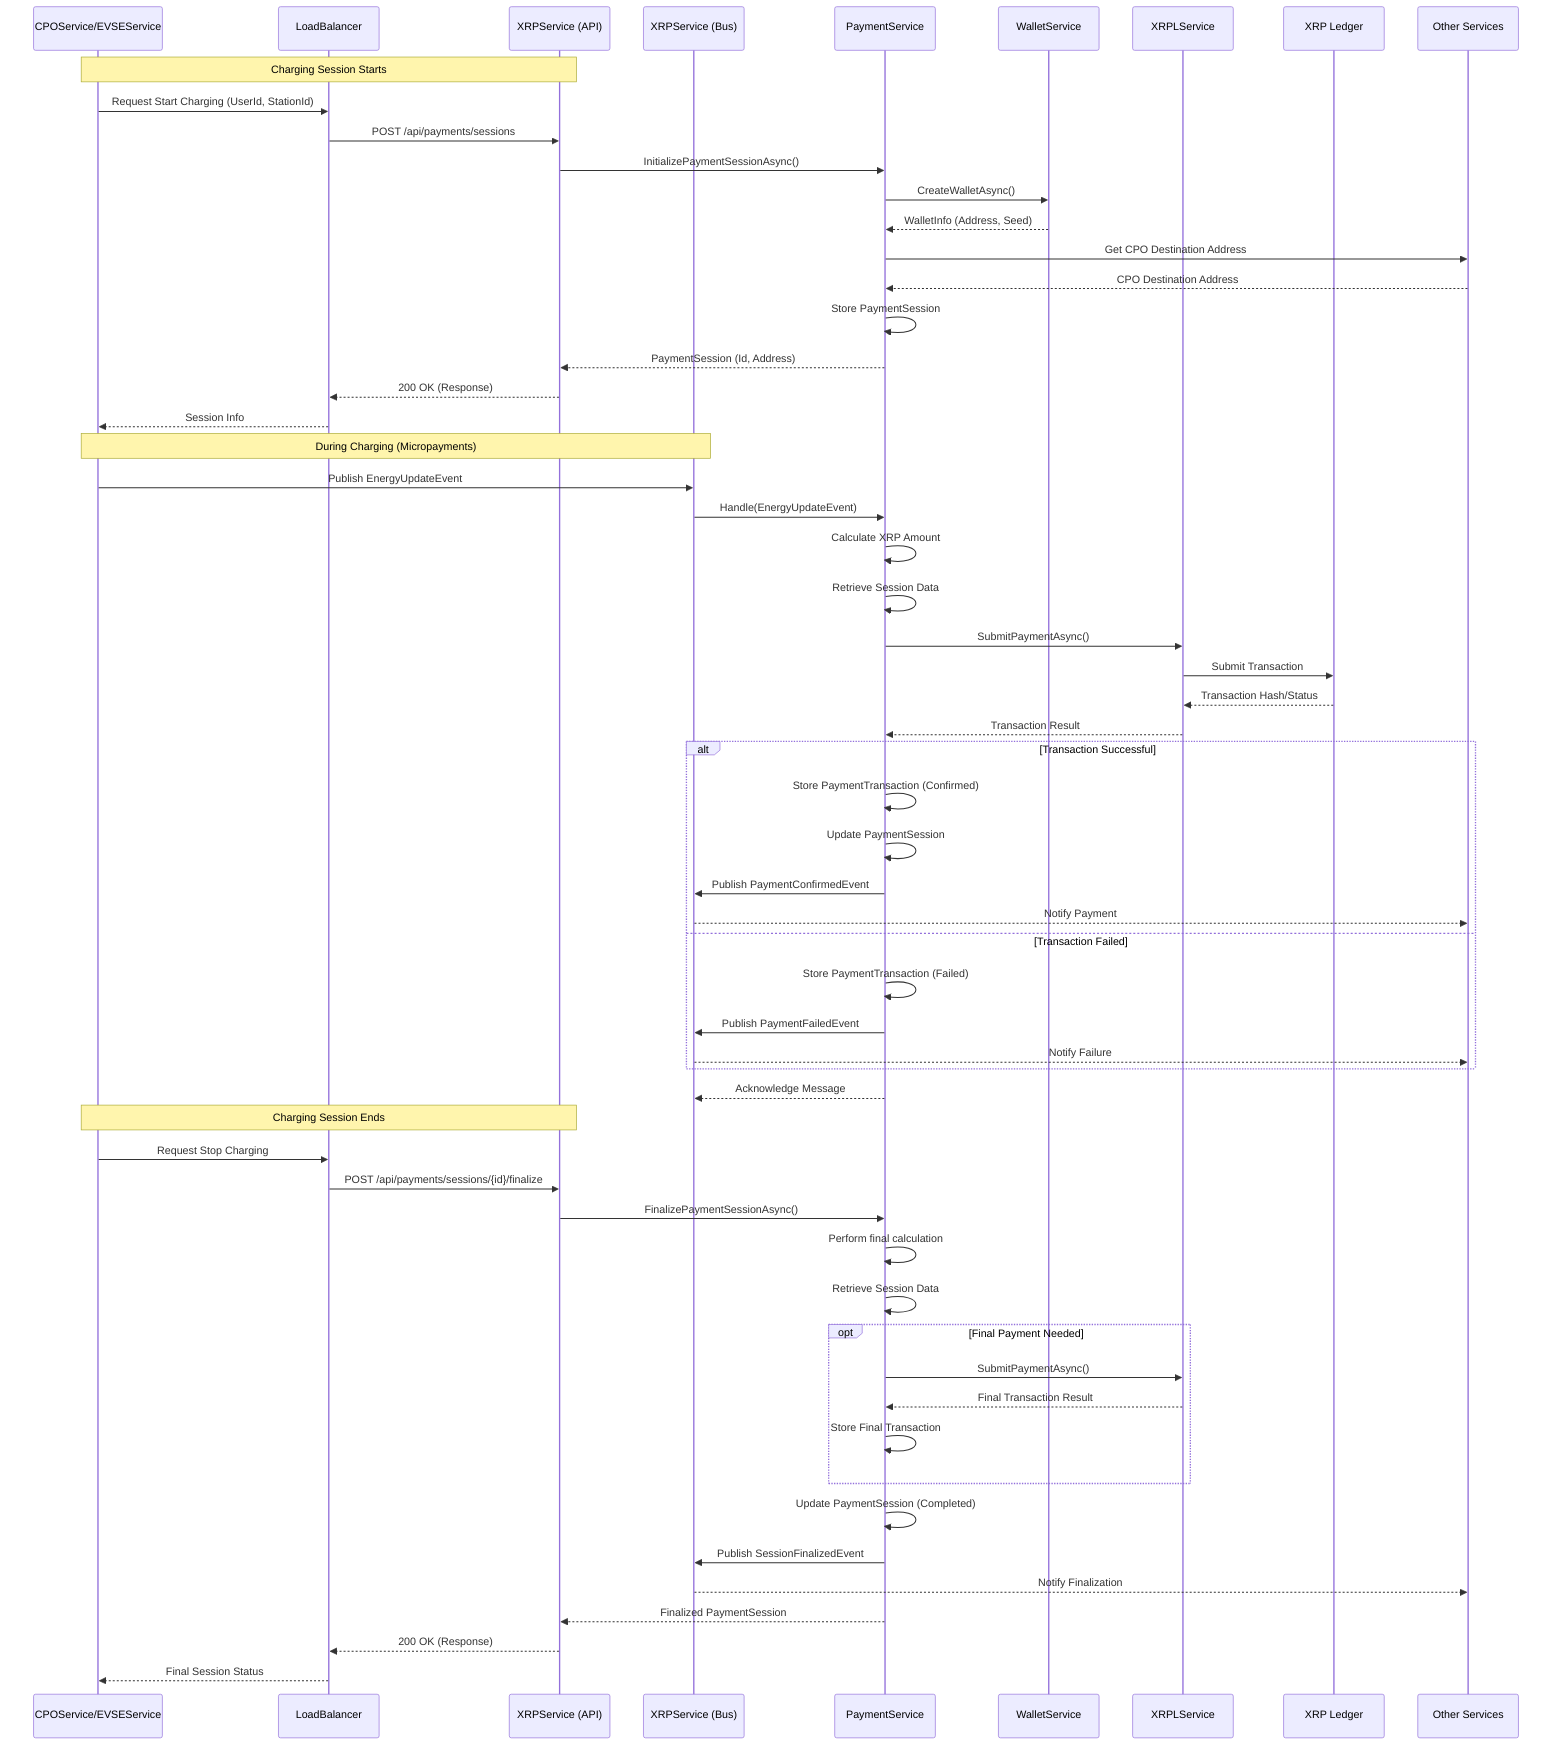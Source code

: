sequenceDiagram
    participant CPO as CPOService/EVSEService
    participant LB as LoadBalancer
    participant API as XRPService (API)
    participant Bus as XRPService (Bus)
    participant Payment as PaymentService
    participant Wallet as WalletService
    participant XRPL as XRPLService
    participant Ledger as XRP Ledger
    participant Other as Other Services

    Note over CPO, API: Charging Session Starts
    CPO->>LB: Request Start Charging (UserId, StationId)
    LB->>API: POST /api/payments/sessions
    API->>Payment: InitializePaymentSessionAsync()
    Payment->>Wallet: CreateWalletAsync()
    Wallet-->>Payment: WalletInfo (Address, Seed)
    Payment->>Other: Get CPO Destination Address
    Other-->>Payment: CPO Destination Address
    Payment->>Payment: Store PaymentSession
    Payment-->>API: PaymentSession (Id, Address)
    API-->>LB: 200 OK (Response)
    LB-->>CPO: Session Info

    Note over CPO, Bus: During Charging (Micropayments)
    CPO->>Bus: Publish EnergyUpdateEvent
    Bus->>Payment: Handle(EnergyUpdateEvent)
    Payment->>Payment: Calculate XRP Amount
    Payment->>Payment: Retrieve Session Data
    Payment->>XRPL: SubmitPaymentAsync()
    XRPL->>Ledger: Submit Transaction
    Ledger-->>XRPL: Transaction Hash/Status
    XRPL-->>Payment: Transaction Result
    alt Transaction Successful
        Payment->>Payment: Store PaymentTransaction (Confirmed)
        Payment->>Payment: Update PaymentSession
        Payment->>Bus: Publish PaymentConfirmedEvent
        Bus-->>Other: Notify Payment
    else Transaction Failed
        Payment->>Payment: Store PaymentTransaction (Failed)
        Payment->>Bus: Publish PaymentFailedEvent
        Bus-->>Other: Notify Failure
    end
    Payment-->>Bus: Acknowledge Message

    Note over CPO, API: Charging Session Ends
    CPO->>LB: Request Stop Charging
    LB->>API: POST /api/payments/sessions/{id}/finalize
    API->>Payment: FinalizePaymentSessionAsync()
    Payment->>Payment: Perform final calculation
    Payment->>Payment: Retrieve Session Data
    opt Final Payment Needed
        Payment->>XRPL: SubmitPaymentAsync()
        XRPL-->>Payment: Final Transaction Result
        Payment->>Payment: Store Final Transaction
    end
    Payment->>Payment: Update PaymentSession (Completed)
    Payment->>Bus: Publish SessionFinalizedEvent
    Bus-->>Other: Notify Finalization
    Payment-->>API: Finalized PaymentSession
    API-->>LB: 200 OK (Response)
    LB-->>CPO: Final Session Status